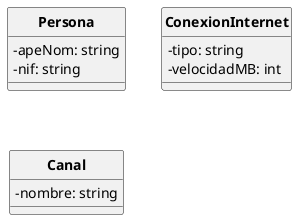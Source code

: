 @startuml

hide circle
skinparam classattributeiconsize 0
skinparam classFontStyle bold

class Persona {
 - apeNom: string
 - nif: string
}

class ConexionInternet {
 - tipo: string
 - velocidadMB: int
}

class Canal {
 - nombre: string
}

@enduml
